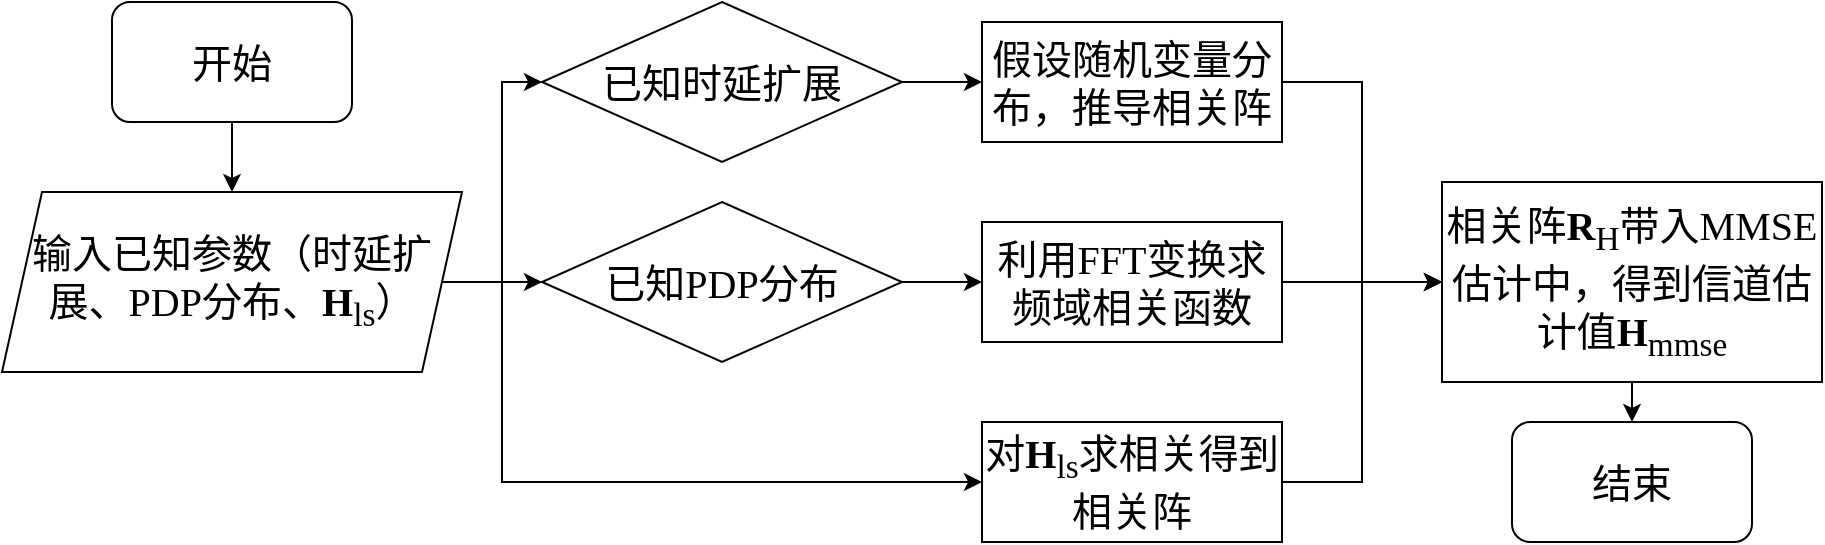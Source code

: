 <mxfile version="24.0.6" type="github">
  <diagram id="R2lEEEUBdFMjLlhIrx00" name="Page-1">
    <mxGraphModel dx="1386" dy="759" grid="1" gridSize="10" guides="1" tooltips="1" connect="1" arrows="1" fold="1" page="1" pageScale="1" pageWidth="850" pageHeight="1100" math="0" shadow="0" extFonts="Permanent Marker^https://fonts.googleapis.com/css?family=Permanent+Marker">
      <root>
        <mxCell id="0" />
        <mxCell id="1" parent="0" />
        <mxCell id="AUG1L_CSOUZ8SHPbm37V-4" style="edgeStyle=orthogonalEdgeStyle;rounded=0;orthogonalLoop=1;jettySize=auto;html=1;exitX=0.5;exitY=1;exitDx=0;exitDy=0;entryX=0.5;entryY=0;entryDx=0;entryDy=0;" edge="1" parent="1" source="AUG1L_CSOUZ8SHPbm37V-1" target="AUG1L_CSOUZ8SHPbm37V-3">
          <mxGeometry relative="1" as="geometry" />
        </mxCell>
        <mxCell id="AUG1L_CSOUZ8SHPbm37V-1" value="&lt;font style=&quot;font-size: 20px;&quot; face=&quot;Times New Roman&quot;&gt;开始&lt;/font&gt;" style="rounded=1;whiteSpace=wrap;html=1;" vertex="1" parent="1">
          <mxGeometry x="165" y="160" width="120" height="60" as="geometry" />
        </mxCell>
        <mxCell id="AUG1L_CSOUZ8SHPbm37V-9" style="edgeStyle=orthogonalEdgeStyle;rounded=0;orthogonalLoop=1;jettySize=auto;html=1;exitX=1;exitY=0.5;exitDx=0;exitDy=0;entryX=0;entryY=0.5;entryDx=0;entryDy=0;" edge="1" parent="1" source="AUG1L_CSOUZ8SHPbm37V-3" target="AUG1L_CSOUZ8SHPbm37V-5">
          <mxGeometry relative="1" as="geometry" />
        </mxCell>
        <mxCell id="AUG1L_CSOUZ8SHPbm37V-11" style="edgeStyle=orthogonalEdgeStyle;rounded=0;orthogonalLoop=1;jettySize=auto;html=1;exitX=1;exitY=0.5;exitDx=0;exitDy=0;entryX=0;entryY=0.5;entryDx=0;entryDy=0;" edge="1" parent="1" source="AUG1L_CSOUZ8SHPbm37V-3" target="AUG1L_CSOUZ8SHPbm37V-7">
          <mxGeometry relative="1" as="geometry" />
        </mxCell>
        <mxCell id="AUG1L_CSOUZ8SHPbm37V-16" style="edgeStyle=orthogonalEdgeStyle;rounded=0;orthogonalLoop=1;jettySize=auto;html=1;exitX=1;exitY=0.5;exitDx=0;exitDy=0;entryX=0;entryY=0.5;entryDx=0;entryDy=0;" edge="1" parent="1" source="AUG1L_CSOUZ8SHPbm37V-3" target="AUG1L_CSOUZ8SHPbm37V-15">
          <mxGeometry relative="1" as="geometry">
            <mxPoint x="360" y="410" as="targetPoint" />
            <Array as="points">
              <mxPoint x="360" y="300" />
              <mxPoint x="360" y="400" />
            </Array>
          </mxGeometry>
        </mxCell>
        <mxCell id="AUG1L_CSOUZ8SHPbm37V-3" value="&lt;span style=&quot;font-family: &amp;quot;Times New Roman&amp;quot;; font-size: 20px;&quot;&gt;输入已知参数（时延扩展、PDP分布、&lt;b&gt;H&lt;/b&gt;&lt;sub&gt;ls&lt;/sub&gt;）&lt;/span&gt;" style="shape=parallelogram;perimeter=parallelogramPerimeter;whiteSpace=wrap;html=1;fixedSize=1;" vertex="1" parent="1">
          <mxGeometry x="110" y="255" width="230" height="90" as="geometry" />
        </mxCell>
        <mxCell id="AUG1L_CSOUZ8SHPbm37V-5" value="&lt;span style=&quot;font-family: &amp;quot;Times New Roman&amp;quot;; font-size: 20px;&quot;&gt;已知时延扩展&lt;/span&gt;" style="rhombus;whiteSpace=wrap;html=1;" vertex="1" parent="1">
          <mxGeometry x="380" y="160" width="180" height="80" as="geometry" />
        </mxCell>
        <mxCell id="AUG1L_CSOUZ8SHPbm37V-14" value="" style="edgeStyle=orthogonalEdgeStyle;rounded=0;orthogonalLoop=1;jettySize=auto;html=1;" edge="1" parent="1" source="AUG1L_CSOUZ8SHPbm37V-7" target="AUG1L_CSOUZ8SHPbm37V-13">
          <mxGeometry relative="1" as="geometry" />
        </mxCell>
        <mxCell id="AUG1L_CSOUZ8SHPbm37V-7" value="&lt;span style=&quot;font-family: &amp;quot;Times New Roman&amp;quot;; font-size: 20px;&quot;&gt;已知PDP分布&lt;/span&gt;" style="rhombus;whiteSpace=wrap;html=1;" vertex="1" parent="1">
          <mxGeometry x="380" y="260" width="180" height="80" as="geometry" />
        </mxCell>
        <mxCell id="AUG1L_CSOUZ8SHPbm37V-8" value="" style="endArrow=classic;html=1;rounded=0;exitX=1;exitY=0.5;exitDx=0;exitDy=0;entryX=0;entryY=0.5;entryDx=0;entryDy=0;" edge="1" parent="1" source="AUG1L_CSOUZ8SHPbm37V-5" target="AUG1L_CSOUZ8SHPbm37V-12">
          <mxGeometry width="50" height="50" relative="1" as="geometry">
            <mxPoint x="340" y="400" as="sourcePoint" />
            <mxPoint x="620" y="200" as="targetPoint" />
          </mxGeometry>
        </mxCell>
        <mxCell id="AUG1L_CSOUZ8SHPbm37V-19" style="edgeStyle=orthogonalEdgeStyle;rounded=0;orthogonalLoop=1;jettySize=auto;html=1;exitX=1;exitY=0.5;exitDx=0;exitDy=0;entryX=0;entryY=0.5;entryDx=0;entryDy=0;" edge="1" parent="1" source="AUG1L_CSOUZ8SHPbm37V-12" target="AUG1L_CSOUZ8SHPbm37V-18">
          <mxGeometry relative="1" as="geometry" />
        </mxCell>
        <mxCell id="AUG1L_CSOUZ8SHPbm37V-12" value="&lt;font face=&quot;Times New Roman&quot;&gt;&lt;span style=&quot;font-size: 20px;&quot;&gt;假设随机变量分布，推导相关阵&lt;/span&gt;&lt;/font&gt;" style="rounded=0;whiteSpace=wrap;html=1;" vertex="1" parent="1">
          <mxGeometry x="600" y="170" width="150" height="60" as="geometry" />
        </mxCell>
        <mxCell id="AUG1L_CSOUZ8SHPbm37V-20" value="" style="edgeStyle=orthogonalEdgeStyle;rounded=0;orthogonalLoop=1;jettySize=auto;html=1;" edge="1" parent="1" source="AUG1L_CSOUZ8SHPbm37V-13" target="AUG1L_CSOUZ8SHPbm37V-18">
          <mxGeometry relative="1" as="geometry" />
        </mxCell>
        <mxCell id="AUG1L_CSOUZ8SHPbm37V-13" value="&lt;font face=&quot;Times New Roman&quot;&gt;&lt;span style=&quot;font-size: 20px;&quot;&gt;利用FFT变换求频域相关函数&lt;/span&gt;&lt;/font&gt;" style="rounded=0;whiteSpace=wrap;html=1;" vertex="1" parent="1">
          <mxGeometry x="600" y="270" width="150" height="60" as="geometry" />
        </mxCell>
        <mxCell id="AUG1L_CSOUZ8SHPbm37V-21" style="edgeStyle=orthogonalEdgeStyle;rounded=0;orthogonalLoop=1;jettySize=auto;html=1;exitX=1;exitY=0.5;exitDx=0;exitDy=0;entryX=0;entryY=0.5;entryDx=0;entryDy=0;" edge="1" parent="1" source="AUG1L_CSOUZ8SHPbm37V-15" target="AUG1L_CSOUZ8SHPbm37V-18">
          <mxGeometry relative="1" as="geometry" />
        </mxCell>
        <mxCell id="AUG1L_CSOUZ8SHPbm37V-15" value="&lt;span style=&quot;font-family: &amp;quot;Times New Roman&amp;quot;; font-size: 20px;&quot;&gt;对&lt;/span&gt;&lt;font style=&quot;font-size: 20px;&quot;&gt;&lt;span style=&quot;font-family: &amp;quot;Times New Roman&amp;quot;;&quot;&gt;&lt;b style=&quot;&quot;&gt;H&lt;/b&gt;&lt;/span&gt;&lt;sub style=&quot;font-family: &amp;quot;Times New Roman&amp;quot;;&quot;&gt;ls&lt;/sub&gt;&lt;/font&gt;&lt;span style=&quot;font-family: &amp;quot;Times New Roman&amp;quot;; font-size: 20px;&quot;&gt;求相关得到相关阵&lt;/span&gt;" style="rounded=0;whiteSpace=wrap;html=1;" vertex="1" parent="1">
          <mxGeometry x="600" y="370" width="150" height="60" as="geometry" />
        </mxCell>
        <mxCell id="AUG1L_CSOUZ8SHPbm37V-17" value="&lt;span style=&quot;font-family: &amp;quot;Times New Roman&amp;quot;; font-size: 20px;&quot;&gt;结束&lt;/span&gt;" style="rounded=1;whiteSpace=wrap;html=1;" vertex="1" parent="1">
          <mxGeometry x="865" y="370" width="120" height="60" as="geometry" />
        </mxCell>
        <mxCell id="AUG1L_CSOUZ8SHPbm37V-22" style="edgeStyle=orthogonalEdgeStyle;rounded=0;orthogonalLoop=1;jettySize=auto;html=1;exitX=0.5;exitY=1;exitDx=0;exitDy=0;entryX=0.5;entryY=0;entryDx=0;entryDy=0;" edge="1" parent="1" source="AUG1L_CSOUZ8SHPbm37V-18" target="AUG1L_CSOUZ8SHPbm37V-17">
          <mxGeometry relative="1" as="geometry" />
        </mxCell>
        <mxCell id="AUG1L_CSOUZ8SHPbm37V-18" value="&lt;font style=&quot;font-size: 20px;&quot; face=&quot;Times New Roman&quot;&gt;相关阵&lt;b&gt;R&lt;/b&gt;&lt;sub&gt;H&lt;/sub&gt;带入MMSE估计中，得到信道估计值&lt;/font&gt;&lt;font face=&quot;Times New Roman&quot; style=&quot;font-size: 20px;&quot;&gt;&lt;b&gt;H&lt;/b&gt;&lt;sub style=&quot;&quot;&gt;mmse&lt;/sub&gt;&lt;/font&gt;" style="rounded=0;whiteSpace=wrap;html=1;" vertex="1" parent="1">
          <mxGeometry x="830" y="250" width="190" height="100" as="geometry" />
        </mxCell>
      </root>
    </mxGraphModel>
  </diagram>
</mxfile>
